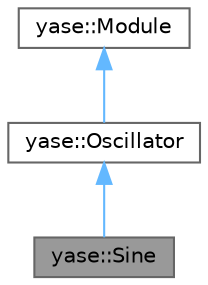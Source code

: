 digraph "yase::Sine"
{
 // LATEX_PDF_SIZE
  bgcolor="transparent";
  edge [fontname=Helvetica,fontsize=10,labelfontname=Helvetica,labelfontsize=10];
  node [fontname=Helvetica,fontsize=10,shape=box,height=0.2,width=0.4];
  Node1 [id="Node000001",label="yase::Sine",height=0.2,width=0.4,color="gray40", fillcolor="grey60", style="filled", fontcolor="black",tooltip="A sine wave oscillator."];
  Node2 -> Node1 [id="edge1_Node000001_Node000002",dir="back",color="steelblue1",style="solid",tooltip=" "];
  Node2 [id="Node000002",label="yase::Oscillator",height=0.2,width=0.4,color="gray40", fillcolor="white", style="filled",URL="$classyase_1_1_oscillator.html",tooltip="An abstract base class from which oscillators like Sine, Saw, and Triangle are derived."];
  Node3 -> Node2 [id="edge2_Node000002_Node000003",dir="back",color="steelblue1",style="solid",tooltip=" "];
  Node3 [id="Node000003",label="yase::Module",height=0.2,width=0.4,color="gray40", fillcolor="white", style="filled",URL="$classyase_1_1_module.html",tooltip="An abstract base class for modules."];
}
